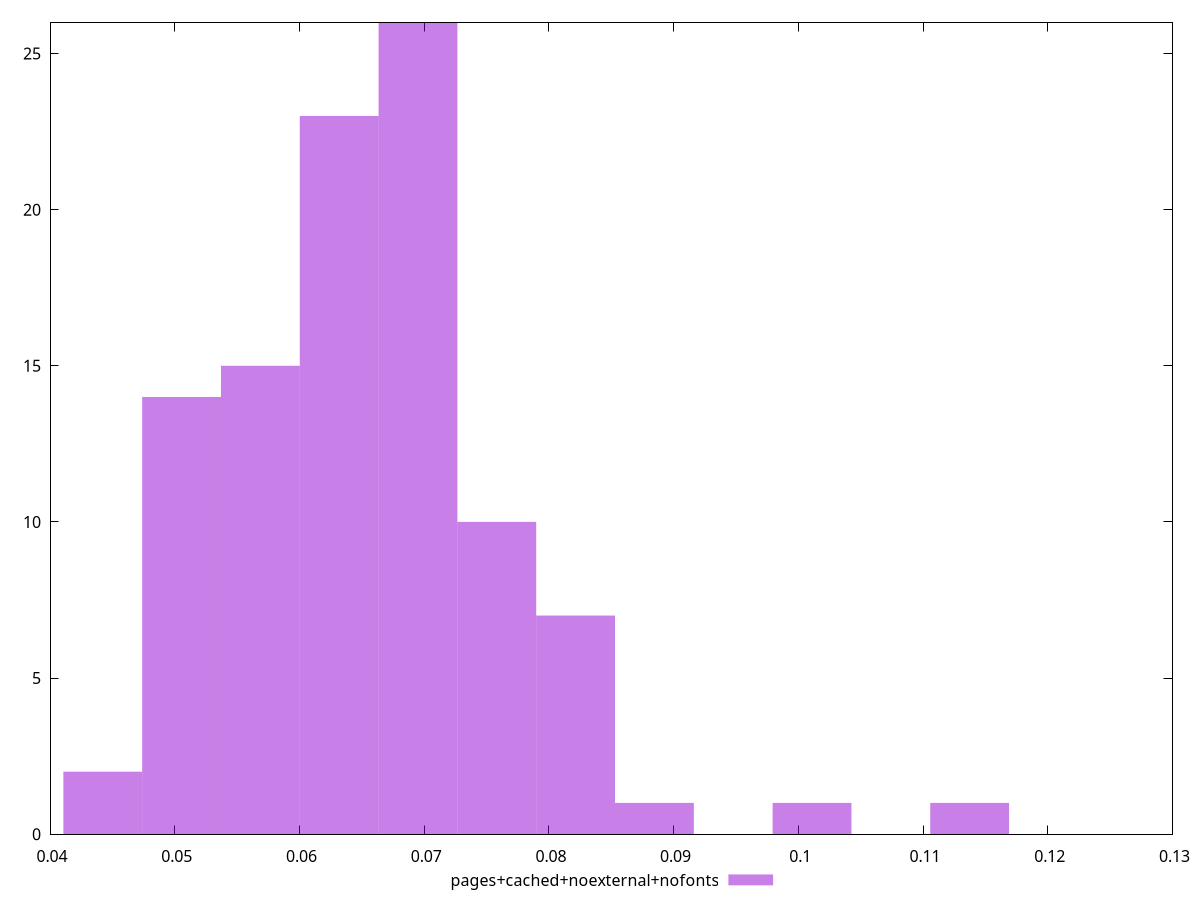 $_pagesCachedNoexternalNofonts <<EOF
0.10109840965235228 1
0.044230554222904124 2
0.08214245784253624 7
0.06950515663599219 26
0.05054920482617614 14
0.06318650603272018 23
0.07582380723926421 10
0.05686785542944816 15
0.08846110844580825 1
0.11373571085889632 1
EOF
set key outside below
set terminal pngcairo
set output "report_00006_2020-11-02T20-21-41.718Z/network-rtt/pages+cached+noexternal+nofonts//raw_hist.png"
set yrange [0:26]
set boxwidth 0.006318650603272018
set style fill transparent solid 0.5 noborder
plot $_pagesCachedNoexternalNofonts title "pages+cached+noexternal+nofonts" with boxes ,